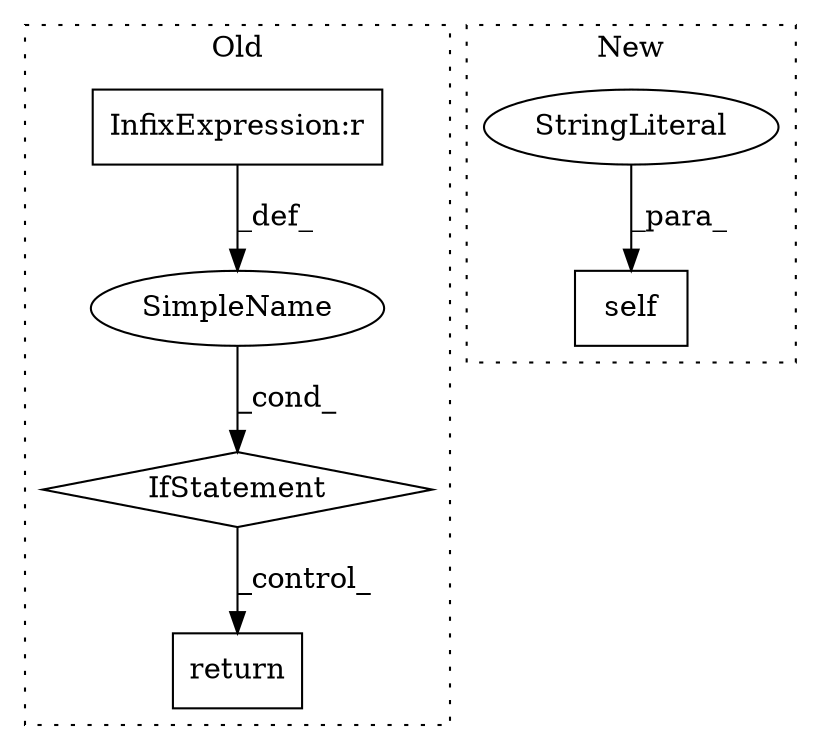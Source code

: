 digraph G {
subgraph cluster0 {
1 [label="IfStatement" a="25" s="317,335" l="4,2" shape="diamond"];
3 [label="InfixExpression:r" a="27" s="327" l="4" shape="box"];
4 [label="SimpleName" a="42" s="" l="" shape="ellipse"];
5 [label="return" a="41" s="414" l="7" shape="box"];
label = "Old";
style="dotted";
}
subgraph cluster1 {
2 [label="self" a="32" s="1208,1222" l="5,1" shape="box"];
6 [label="StringLiteral" a="45" s="1217" l="5" shape="ellipse"];
label = "New";
style="dotted";
}
1 -> 5 [label="_control_"];
3 -> 4 [label="_def_"];
4 -> 1 [label="_cond_"];
6 -> 2 [label="_para_"];
}